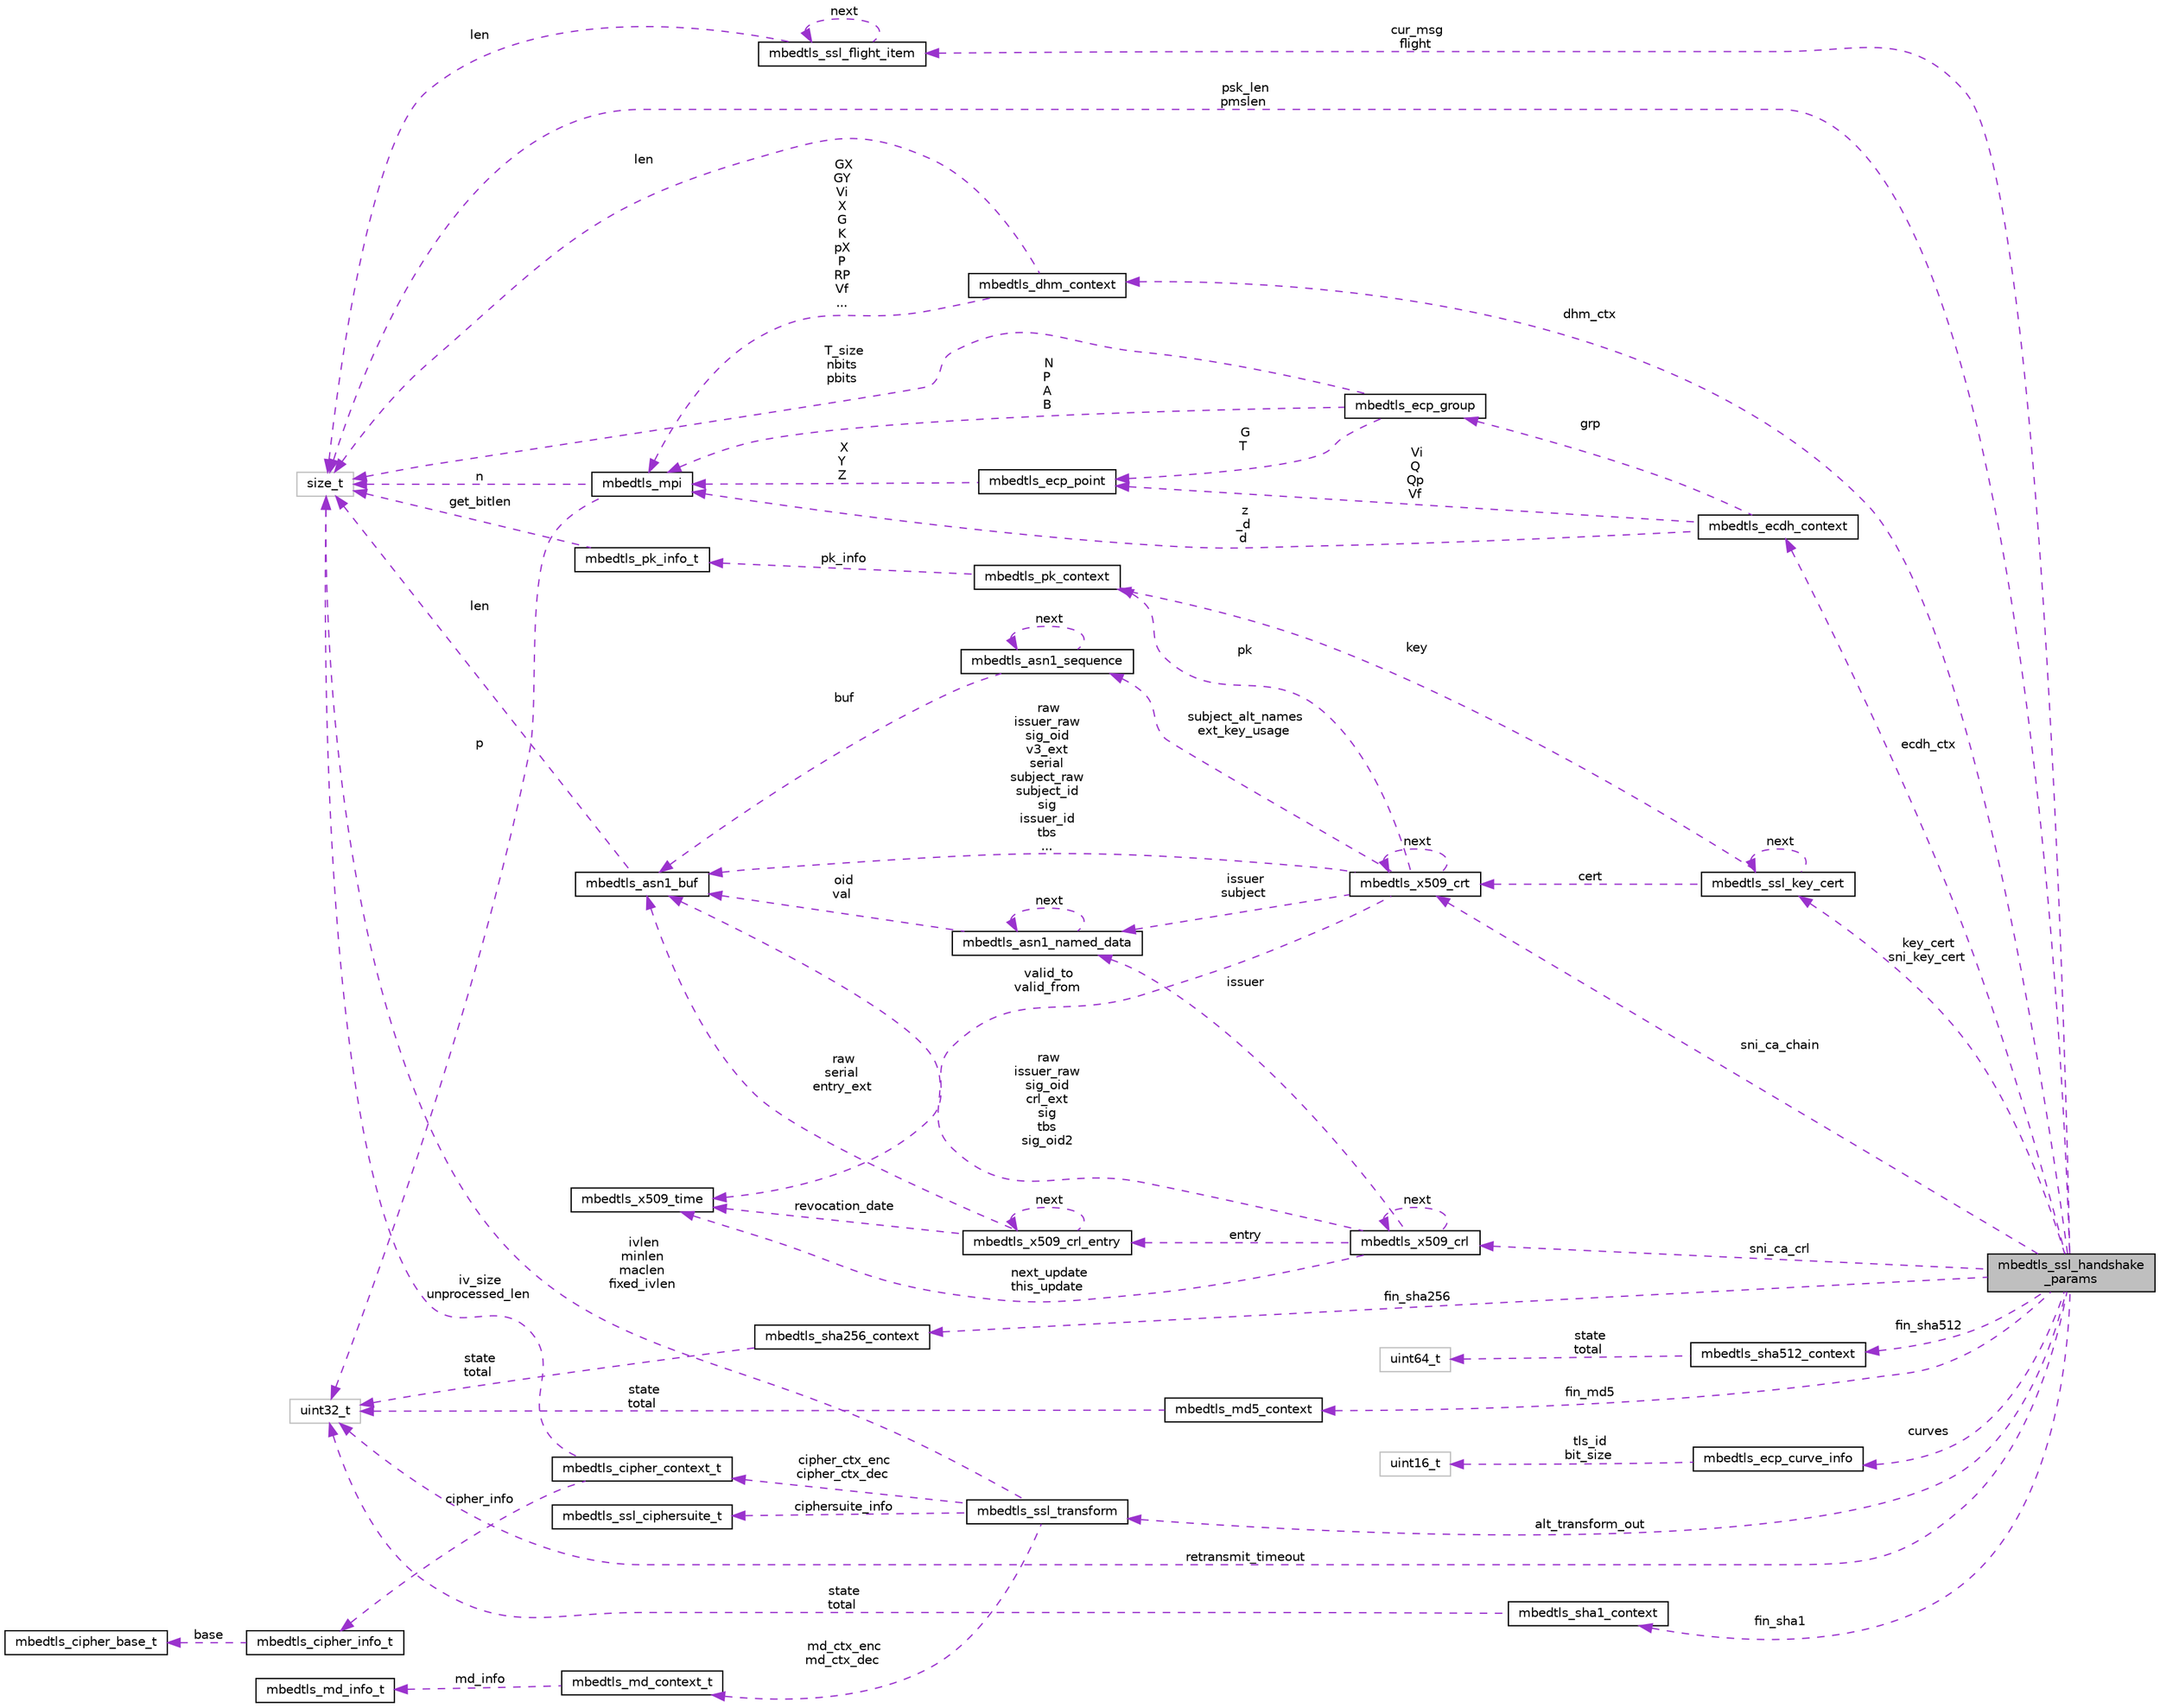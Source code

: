 digraph "mbedtls_ssl_handshake_params"
{
  edge [fontname="Helvetica",fontsize="10",labelfontname="Helvetica",labelfontsize="10"];
  node [fontname="Helvetica",fontsize="10",shape=record];
  rankdir="LR";
  Node1 [label="mbedtls_ssl_handshake\l_params",height=0.2,width=0.4,color="black", fillcolor="grey75", style="filled", fontcolor="black"];
  Node2 -> Node1 [dir="back",color="darkorchid3",fontsize="10",style="dashed",label=" cur_msg\nflight" ,fontname="Helvetica"];
  Node2 [label="mbedtls_ssl_flight_item",height=0.2,width=0.4,color="black", fillcolor="white", style="filled",URL="$structmbedtls__ssl__flight__item.html"];
  Node2 -> Node2 [dir="back",color="darkorchid3",fontsize="10",style="dashed",label=" next" ,fontname="Helvetica"];
  Node3 -> Node2 [dir="back",color="darkorchid3",fontsize="10",style="dashed",label=" len" ,fontname="Helvetica"];
  Node3 [label="size_t",height=0.2,width=0.4,color="grey75", fillcolor="white", style="filled"];
  Node4 -> Node1 [dir="back",color="darkorchid3",fontsize="10",style="dashed",label=" retransmit_timeout" ,fontname="Helvetica"];
  Node4 [label="uint32_t",height=0.2,width=0.4,color="grey75", fillcolor="white", style="filled"];
  Node5 -> Node1 [dir="back",color="darkorchid3",fontsize="10",style="dashed",label=" dhm_ctx" ,fontname="Helvetica"];
  Node5 [label="mbedtls_dhm_context",height=0.2,width=0.4,color="black", fillcolor="white", style="filled",URL="$structmbedtls__dhm__context.html",tooltip="DHM context structure. "];
  Node3 -> Node5 [dir="back",color="darkorchid3",fontsize="10",style="dashed",label=" len" ,fontname="Helvetica"];
  Node6 -> Node5 [dir="back",color="darkorchid3",fontsize="10",style="dashed",label=" GX\nGY\nVi\nX\nG\nK\npX\nP\nRP\nVf\n..." ,fontname="Helvetica"];
  Node6 [label="mbedtls_mpi",height=0.2,width=0.4,color="black", fillcolor="white", style="filled",URL="$structmbedtls__mpi.html",tooltip="MPI structure. "];
  Node4 -> Node6 [dir="back",color="darkorchid3",fontsize="10",style="dashed",label=" p" ,fontname="Helvetica"];
  Node3 -> Node6 [dir="back",color="darkorchid3",fontsize="10",style="dashed",label=" n" ,fontname="Helvetica"];
  Node7 -> Node1 [dir="back",color="darkorchid3",fontsize="10",style="dashed",label=" key_cert\nsni_key_cert" ,fontname="Helvetica"];
  Node7 [label="mbedtls_ssl_key_cert",height=0.2,width=0.4,color="black", fillcolor="white", style="filled",URL="$structmbedtls__ssl__key__cert.html"];
  Node7 -> Node7 [dir="back",color="darkorchid3",fontsize="10",style="dashed",label=" next" ,fontname="Helvetica"];
  Node8 -> Node7 [dir="back",color="darkorchid3",fontsize="10",style="dashed",label=" cert" ,fontname="Helvetica"];
  Node8 [label="mbedtls_x509_crt",height=0.2,width=0.4,color="black", fillcolor="white", style="filled",URL="$structmbedtls__x509__crt.html"];
  Node9 -> Node8 [dir="back",color="darkorchid3",fontsize="10",style="dashed",label=" subject_alt_names\next_key_usage" ,fontname="Helvetica"];
  Node9 [label="mbedtls_asn1_sequence",height=0.2,width=0.4,color="black", fillcolor="white", style="filled",URL="$structmbedtls__asn1__sequence.html"];
  Node9 -> Node9 [dir="back",color="darkorchid3",fontsize="10",style="dashed",label=" next" ,fontname="Helvetica"];
  Node10 -> Node9 [dir="back",color="darkorchid3",fontsize="10",style="dashed",label=" buf" ,fontname="Helvetica"];
  Node10 [label="mbedtls_asn1_buf",height=0.2,width=0.4,color="black", fillcolor="white", style="filled",URL="$structmbedtls__asn1__buf.html"];
  Node3 -> Node10 [dir="back",color="darkorchid3",fontsize="10",style="dashed",label=" len" ,fontname="Helvetica"];
  Node11 -> Node8 [dir="back",color="darkorchid3",fontsize="10",style="dashed",label=" issuer\nsubject" ,fontname="Helvetica"];
  Node11 [label="mbedtls_asn1_named_data",height=0.2,width=0.4,color="black", fillcolor="white", style="filled",URL="$structmbedtls__asn1__named__data.html"];
  Node11 -> Node11 [dir="back",color="darkorchid3",fontsize="10",style="dashed",label=" next" ,fontname="Helvetica"];
  Node10 -> Node11 [dir="back",color="darkorchid3",fontsize="10",style="dashed",label=" oid\nval" ,fontname="Helvetica"];
  Node10 -> Node8 [dir="back",color="darkorchid3",fontsize="10",style="dashed",label=" raw\nissuer_raw\nsig_oid\nv3_ext\nserial\nsubject_raw\nsubject_id\nsig\nissuer_id\ntbs\n..." ,fontname="Helvetica"];
  Node12 -> Node8 [dir="back",color="darkorchid3",fontsize="10",style="dashed",label=" valid_to\nvalid_from" ,fontname="Helvetica"];
  Node12 [label="mbedtls_x509_time",height=0.2,width=0.4,color="black", fillcolor="white", style="filled",URL="$structmbedtls__x509__time.html"];
  Node8 -> Node8 [dir="back",color="darkorchid3",fontsize="10",style="dashed",label=" next" ,fontname="Helvetica"];
  Node13 -> Node8 [dir="back",color="darkorchid3",fontsize="10",style="dashed",label=" pk" ,fontname="Helvetica"];
  Node13 [label="mbedtls_pk_context",height=0.2,width=0.4,color="black", fillcolor="white", style="filled",URL="$structmbedtls__pk__context.html",tooltip="Public key container. "];
  Node14 -> Node13 [dir="back",color="darkorchid3",fontsize="10",style="dashed",label=" pk_info" ,fontname="Helvetica"];
  Node14 [label="mbedtls_pk_info_t",height=0.2,width=0.4,color="black", fillcolor="white", style="filled",URL="$structmbedtls__pk__info__t.html"];
  Node3 -> Node14 [dir="back",color="darkorchid3",fontsize="10",style="dashed",label=" get_bitlen" ,fontname="Helvetica"];
  Node13 -> Node7 [dir="back",color="darkorchid3",fontsize="10",style="dashed",label=" key" ,fontname="Helvetica"];
  Node15 -> Node1 [dir="back",color="darkorchid3",fontsize="10",style="dashed",label=" fin_md5" ,fontname="Helvetica"];
  Node15 [label="mbedtls_md5_context",height=0.2,width=0.4,color="black", fillcolor="white", style="filled",URL="$structmbedtls__md5__context.html",tooltip="MD5 context structure. "];
  Node4 -> Node15 [dir="back",color="darkorchid3",fontsize="10",style="dashed",label=" state\ntotal" ,fontname="Helvetica"];
  Node16 -> Node1 [dir="back",color="darkorchid3",fontsize="10",style="dashed",label=" alt_transform_out" ,fontname="Helvetica"];
  Node16 [label="mbedtls_ssl_transform",height=0.2,width=0.4,color="black", fillcolor="white", style="filled",URL="$structmbedtls__ssl__transform.html"];
  Node17 -> Node16 [dir="back",color="darkorchid3",fontsize="10",style="dashed",label=" cipher_ctx_enc\ncipher_ctx_dec" ,fontname="Helvetica"];
  Node17 [label="mbedtls_cipher_context_t",height=0.2,width=0.4,color="black", fillcolor="white", style="filled",URL="$structmbedtls__cipher__context__t.html"];
  Node3 -> Node17 [dir="back",color="darkorchid3",fontsize="10",style="dashed",label=" iv_size\nunprocessed_len" ,fontname="Helvetica"];
  Node18 -> Node17 [dir="back",color="darkorchid3",fontsize="10",style="dashed",label=" cipher_info" ,fontname="Helvetica"];
  Node18 [label="mbedtls_cipher_info_t",height=0.2,width=0.4,color="black", fillcolor="white", style="filled",URL="$structmbedtls__cipher__info__t.html"];
  Node19 -> Node18 [dir="back",color="darkorchid3",fontsize="10",style="dashed",label=" base" ,fontname="Helvetica"];
  Node19 [label="mbedtls_cipher_base_t",height=0.2,width=0.4,color="black", fillcolor="white", style="filled",URL="$structmbedtls__cipher__base__t.html"];
  Node20 -> Node16 [dir="back",color="darkorchid3",fontsize="10",style="dashed",label=" md_ctx_enc\nmd_ctx_dec" ,fontname="Helvetica"];
  Node20 [label="mbedtls_md_context_t",height=0.2,width=0.4,color="black", fillcolor="white", style="filled",URL="$structmbedtls__md__context__t.html"];
  Node21 -> Node20 [dir="back",color="darkorchid3",fontsize="10",style="dashed",label=" md_info" ,fontname="Helvetica"];
  Node21 [label="mbedtls_md_info_t",height=0.2,width=0.4,color="black", fillcolor="white", style="filled",URL="$structmbedtls__md__info__t.html"];
  Node22 -> Node16 [dir="back",color="darkorchid3",fontsize="10",style="dashed",label=" ciphersuite_info" ,fontname="Helvetica"];
  Node22 [label="mbedtls_ssl_ciphersuite_t",height=0.2,width=0.4,color="black", fillcolor="white", style="filled",URL="$structmbedtls__ssl__ciphersuite__t.html",tooltip="This structure is used for storing ciphersuite information. "];
  Node3 -> Node16 [dir="back",color="darkorchid3",fontsize="10",style="dashed",label=" ivlen\nminlen\nmaclen\nfixed_ivlen" ,fontname="Helvetica"];
  Node23 -> Node1 [dir="back",color="darkorchid3",fontsize="10",style="dashed",label=" sni_ca_crl" ,fontname="Helvetica"];
  Node23 [label="mbedtls_x509_crl",height=0.2,width=0.4,color="black", fillcolor="white", style="filled",URL="$structmbedtls__x509__crl.html"];
  Node24 -> Node23 [dir="back",color="darkorchid3",fontsize="10",style="dashed",label=" entry" ,fontname="Helvetica"];
  Node24 [label="mbedtls_x509_crl_entry",height=0.2,width=0.4,color="black", fillcolor="white", style="filled",URL="$structmbedtls__x509__crl__entry.html"];
  Node24 -> Node24 [dir="back",color="darkorchid3",fontsize="10",style="dashed",label=" next" ,fontname="Helvetica"];
  Node10 -> Node24 [dir="back",color="darkorchid3",fontsize="10",style="dashed",label=" raw\nserial\nentry_ext" ,fontname="Helvetica"];
  Node12 -> Node24 [dir="back",color="darkorchid3",fontsize="10",style="dashed",label=" revocation_date" ,fontname="Helvetica"];
  Node23 -> Node23 [dir="back",color="darkorchid3",fontsize="10",style="dashed",label=" next" ,fontname="Helvetica"];
  Node11 -> Node23 [dir="back",color="darkorchid3",fontsize="10",style="dashed",label=" issuer" ,fontname="Helvetica"];
  Node10 -> Node23 [dir="back",color="darkorchid3",fontsize="10",style="dashed",label=" raw\nissuer_raw\nsig_oid\ncrl_ext\nsig\ntbs\nsig_oid2" ,fontname="Helvetica"];
  Node12 -> Node23 [dir="back",color="darkorchid3",fontsize="10",style="dashed",label=" next_update\nthis_update" ,fontname="Helvetica"];
  Node25 -> Node1 [dir="back",color="darkorchid3",fontsize="10",style="dashed",label=" fin_sha1" ,fontname="Helvetica"];
  Node25 [label="mbedtls_sha1_context",height=0.2,width=0.4,color="black", fillcolor="white", style="filled",URL="$structmbedtls__sha1__context.html",tooltip="SHA-1 context structure. "];
  Node4 -> Node25 [dir="back",color="darkorchid3",fontsize="10",style="dashed",label=" state\ntotal" ,fontname="Helvetica"];
  Node26 -> Node1 [dir="back",color="darkorchid3",fontsize="10",style="dashed",label=" fin_sha512" ,fontname="Helvetica"];
  Node26 [label="mbedtls_sha512_context",height=0.2,width=0.4,color="black", fillcolor="white", style="filled",URL="$structmbedtls__sha512__context.html",tooltip="SHA-512 context structure. "];
  Node27 -> Node26 [dir="back",color="darkorchid3",fontsize="10",style="dashed",label=" state\ntotal" ,fontname="Helvetica"];
  Node27 [label="uint64_t",height=0.2,width=0.4,color="grey75", fillcolor="white", style="filled"];
  Node8 -> Node1 [dir="back",color="darkorchid3",fontsize="10",style="dashed",label=" sni_ca_chain" ,fontname="Helvetica"];
  Node3 -> Node1 [dir="back",color="darkorchid3",fontsize="10",style="dashed",label=" psk_len\npmslen" ,fontname="Helvetica"];
  Node28 -> Node1 [dir="back",color="darkorchid3",fontsize="10",style="dashed",label=" fin_sha256" ,fontname="Helvetica"];
  Node28 [label="mbedtls_sha256_context",height=0.2,width=0.4,color="black", fillcolor="white", style="filled",URL="$structmbedtls__sha256__context.html",tooltip="SHA-256 context structure. "];
  Node4 -> Node28 [dir="back",color="darkorchid3",fontsize="10",style="dashed",label=" state\ntotal" ,fontname="Helvetica"];
  Node29 -> Node1 [dir="back",color="darkorchid3",fontsize="10",style="dashed",label=" curves" ,fontname="Helvetica"];
  Node29 [label="mbedtls_ecp_curve_info",height=0.2,width=0.4,color="black", fillcolor="white", style="filled",URL="$structmbedtls__ecp__curve__info.html"];
  Node30 -> Node29 [dir="back",color="darkorchid3",fontsize="10",style="dashed",label=" tls_id\nbit_size" ,fontname="Helvetica"];
  Node30 [label="uint16_t",height=0.2,width=0.4,color="grey75", fillcolor="white", style="filled"];
  Node31 -> Node1 [dir="back",color="darkorchid3",fontsize="10",style="dashed",label=" ecdh_ctx" ,fontname="Helvetica"];
  Node31 [label="mbedtls_ecdh_context",height=0.2,width=0.4,color="black", fillcolor="white", style="filled",URL="$structmbedtls__ecdh__context.html",tooltip="ECDH context structure. "];
  Node32 -> Node31 [dir="back",color="darkorchid3",fontsize="10",style="dashed",label=" grp" ,fontname="Helvetica"];
  Node32 [label="mbedtls_ecp_group",height=0.2,width=0.4,color="black", fillcolor="white", style="filled",URL="$structmbedtls__ecp__group.html",tooltip="ECP group structure. "];
  Node3 -> Node32 [dir="back",color="darkorchid3",fontsize="10",style="dashed",label=" T_size\nnbits\npbits" ,fontname="Helvetica"];
  Node33 -> Node32 [dir="back",color="darkorchid3",fontsize="10",style="dashed",label=" G\nT" ,fontname="Helvetica"];
  Node33 [label="mbedtls_ecp_point",height=0.2,width=0.4,color="black", fillcolor="white", style="filled",URL="$structmbedtls__ecp__point.html",tooltip="ECP point structure (jacobian coordinates) "];
  Node6 -> Node33 [dir="back",color="darkorchid3",fontsize="10",style="dashed",label=" X\nY\nZ" ,fontname="Helvetica"];
  Node6 -> Node32 [dir="back",color="darkorchid3",fontsize="10",style="dashed",label=" N\nP\nA\nB" ,fontname="Helvetica"];
  Node33 -> Node31 [dir="back",color="darkorchid3",fontsize="10",style="dashed",label=" Vi\nQ\nQp\nVf" ,fontname="Helvetica"];
  Node6 -> Node31 [dir="back",color="darkorchid3",fontsize="10",style="dashed",label=" z\n_d\nd" ,fontname="Helvetica"];
}
